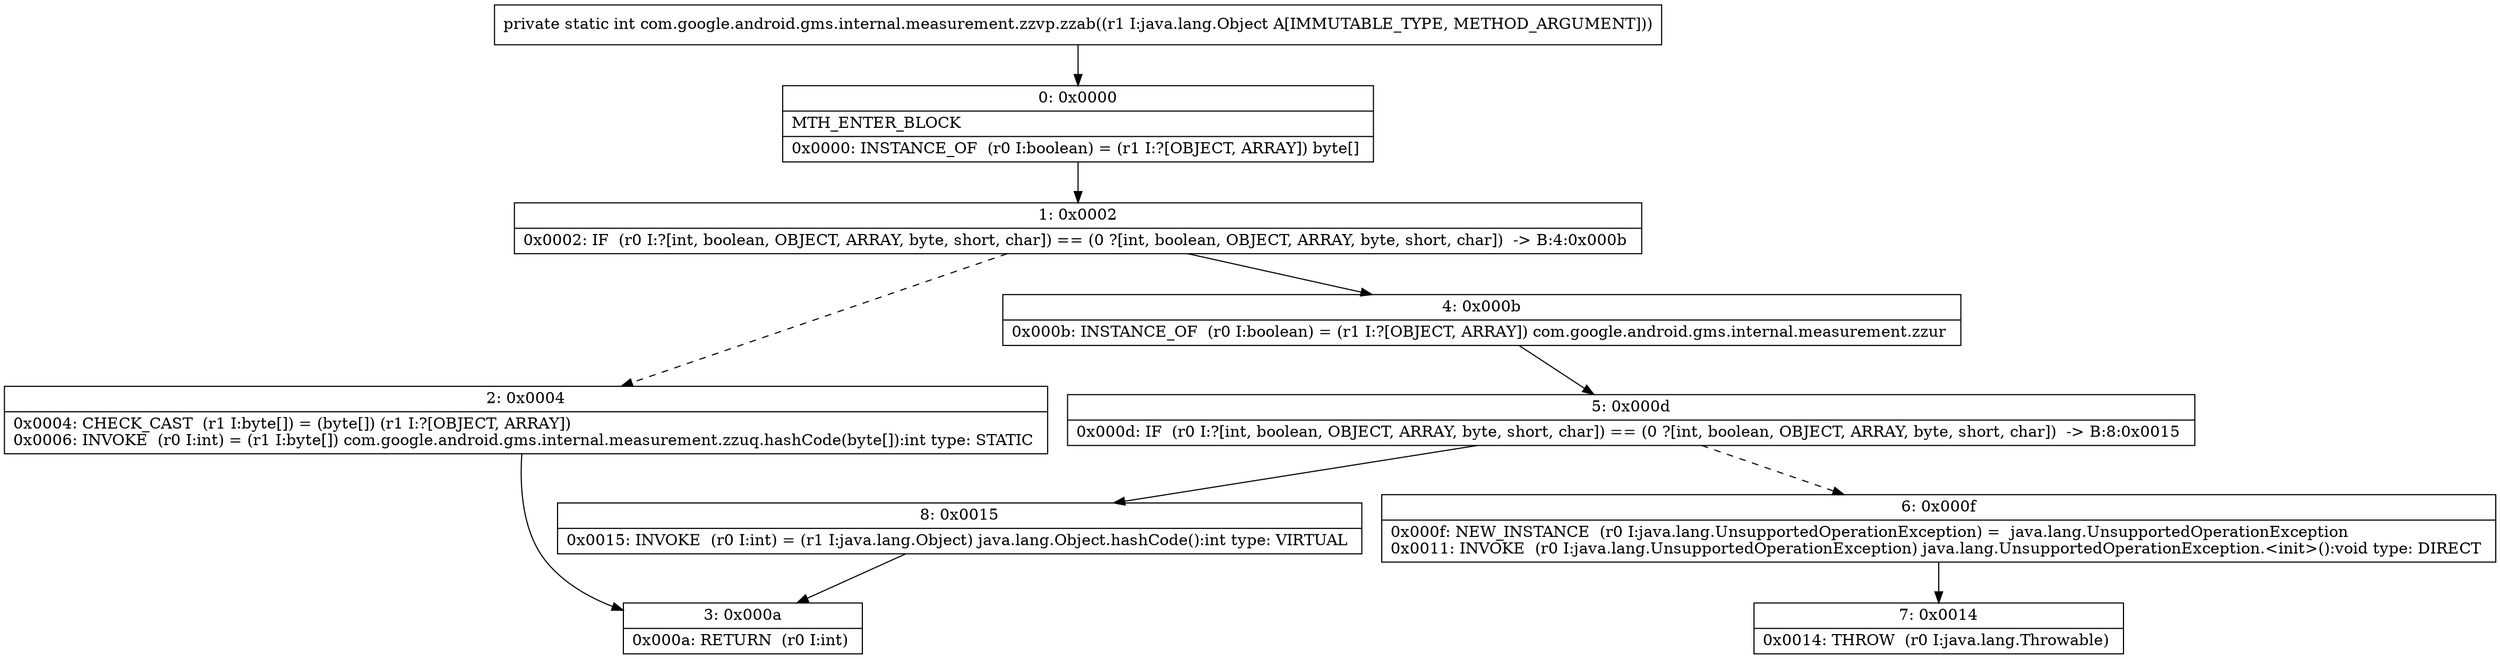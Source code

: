 digraph "CFG forcom.google.android.gms.internal.measurement.zzvp.zzab(Ljava\/lang\/Object;)I" {
Node_0 [shape=record,label="{0\:\ 0x0000|MTH_ENTER_BLOCK\l|0x0000: INSTANCE_OF  (r0 I:boolean) = (r1 I:?[OBJECT, ARRAY]) byte[] \l}"];
Node_1 [shape=record,label="{1\:\ 0x0002|0x0002: IF  (r0 I:?[int, boolean, OBJECT, ARRAY, byte, short, char]) == (0 ?[int, boolean, OBJECT, ARRAY, byte, short, char])  \-\> B:4:0x000b \l}"];
Node_2 [shape=record,label="{2\:\ 0x0004|0x0004: CHECK_CAST  (r1 I:byte[]) = (byte[]) (r1 I:?[OBJECT, ARRAY]) \l0x0006: INVOKE  (r0 I:int) = (r1 I:byte[]) com.google.android.gms.internal.measurement.zzuq.hashCode(byte[]):int type: STATIC \l}"];
Node_3 [shape=record,label="{3\:\ 0x000a|0x000a: RETURN  (r0 I:int) \l}"];
Node_4 [shape=record,label="{4\:\ 0x000b|0x000b: INSTANCE_OF  (r0 I:boolean) = (r1 I:?[OBJECT, ARRAY]) com.google.android.gms.internal.measurement.zzur \l}"];
Node_5 [shape=record,label="{5\:\ 0x000d|0x000d: IF  (r0 I:?[int, boolean, OBJECT, ARRAY, byte, short, char]) == (0 ?[int, boolean, OBJECT, ARRAY, byte, short, char])  \-\> B:8:0x0015 \l}"];
Node_6 [shape=record,label="{6\:\ 0x000f|0x000f: NEW_INSTANCE  (r0 I:java.lang.UnsupportedOperationException) =  java.lang.UnsupportedOperationException \l0x0011: INVOKE  (r0 I:java.lang.UnsupportedOperationException) java.lang.UnsupportedOperationException.\<init\>():void type: DIRECT \l}"];
Node_7 [shape=record,label="{7\:\ 0x0014|0x0014: THROW  (r0 I:java.lang.Throwable) \l}"];
Node_8 [shape=record,label="{8\:\ 0x0015|0x0015: INVOKE  (r0 I:int) = (r1 I:java.lang.Object) java.lang.Object.hashCode():int type: VIRTUAL \l}"];
MethodNode[shape=record,label="{private static int com.google.android.gms.internal.measurement.zzvp.zzab((r1 I:java.lang.Object A[IMMUTABLE_TYPE, METHOD_ARGUMENT])) }"];
MethodNode -> Node_0;
Node_0 -> Node_1;
Node_1 -> Node_2[style=dashed];
Node_1 -> Node_4;
Node_2 -> Node_3;
Node_4 -> Node_5;
Node_5 -> Node_6[style=dashed];
Node_5 -> Node_8;
Node_6 -> Node_7;
Node_8 -> Node_3;
}

